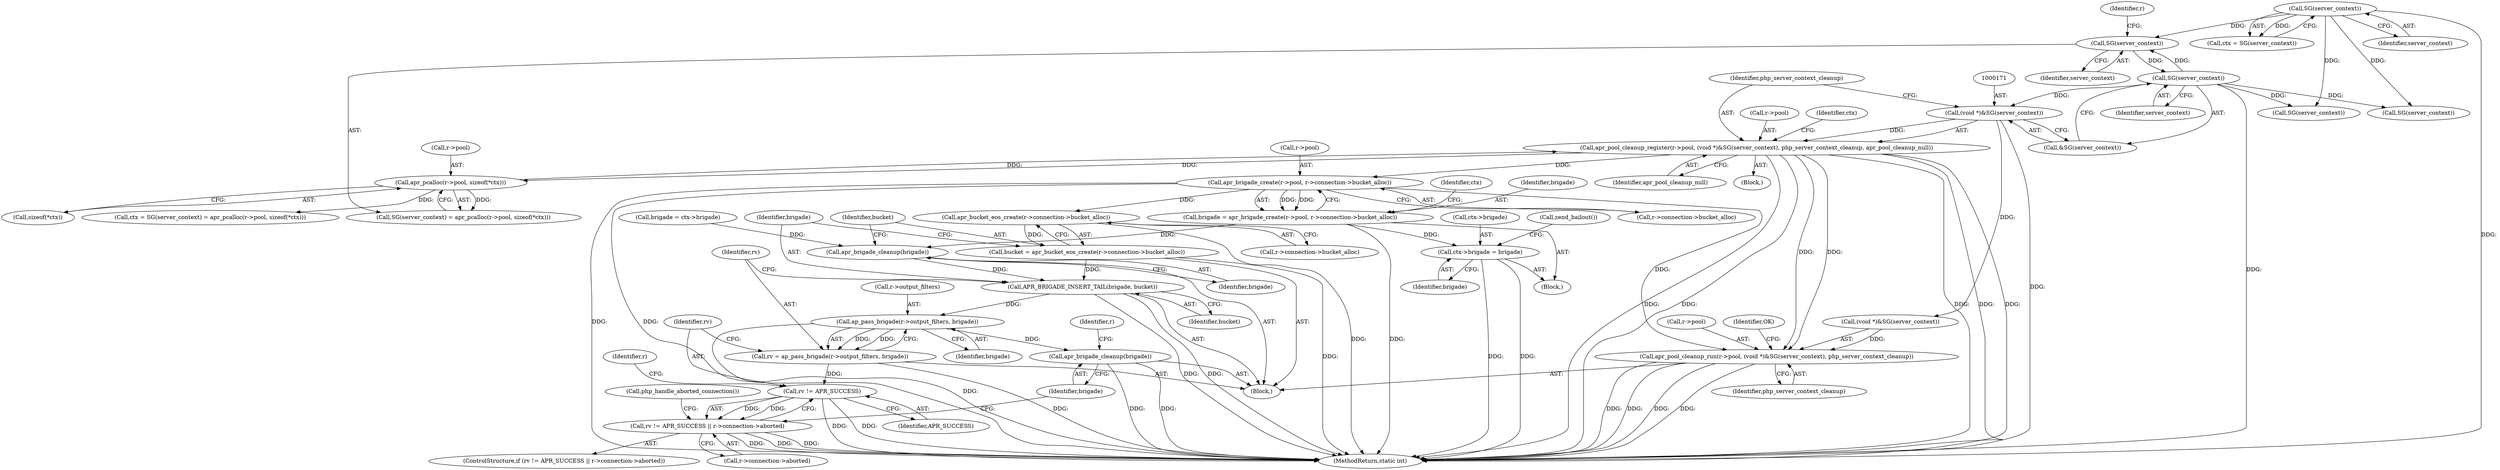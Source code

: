 digraph "0_php-src_23b057742e3cf199612fa8050ae86cae675e214e@API" {
"1000322" [label="(Call,apr_brigade_create(r->pool, r->connection->bucket_alloc))"];
"1000166" [label="(Call,apr_pool_cleanup_register(r->pool, (void *)&SG(server_context), php_server_context_cleanup, apr_pool_cleanup_null))"];
"1000159" [label="(Call,apr_pcalloc(r->pool, sizeof(*ctx)))"];
"1000170" [label="(Call,(void *)&SG(server_context))"];
"1000173" [label="(Call,SG(server_context))"];
"1000157" [label="(Call,SG(server_context))"];
"1000133" [label="(Call,SG(server_context))"];
"1000320" [label="(Call,brigade = apr_brigade_create(r->pool, r->connection->bucket_alloc))"];
"1000335" [label="(Call,ctx->brigade = brigade)"];
"1000488" [label="(Call,apr_brigade_cleanup(brigade))"];
"1000498" [label="(Call,APR_BRIGADE_INSERT_TAIL(brigade, bucket))"];
"1000503" [label="(Call,ap_pass_brigade(r->output_filters, brigade))"];
"1000501" [label="(Call,rv = ap_pass_brigade(r->output_filters, brigade))"];
"1000510" [label="(Call,rv != APR_SUCCESS)"];
"1000509" [label="(Call,rv != APR_SUCCESS || r->connection->aborted)"];
"1000522" [label="(Call,apr_brigade_cleanup(brigade))"];
"1000492" [label="(Call,apr_bucket_eos_create(r->connection->bucket_alloc))"];
"1000490" [label="(Call,bucket = apr_bucket_eos_create(r->connection->bucket_alloc))"];
"1000524" [label="(Call,apr_pool_cleanup_run(r->pool, (void *)&SG(server_context), php_server_context_cleanup))"];
"1000531" [label="(Call,SG(server_context))"];
"1000336" [label="(Call,ctx->brigade)"];
"1000175" [label="(Identifier,php_server_context_cleanup)"];
"1000157" [label="(Call,SG(server_context))"];
"1000320" [label="(Call,brigade = apr_brigade_create(r->pool, r->connection->bucket_alloc))"];
"1000154" [label="(Call,ctx = SG(server_context) = apr_pcalloc(r->pool, sizeof(*ctx)))"];
"1000321" [label="(Identifier,brigade)"];
"1000500" [label="(Identifier,bucket)"];
"1000526" [label="(Identifier,r)"];
"1000510" [label="(Call,rv != APR_SUCCESS)"];
"1000323" [label="(Call,r->pool)"];
"1000156" [label="(Call,SG(server_context) = apr_pcalloc(r->pool, sizeof(*ctx)))"];
"1000504" [label="(Call,r->output_filters)"];
"1000528" [label="(Call,(void *)&SG(server_context))"];
"1000163" [label="(Call,sizeof(*ctx))"];
"1000173" [label="(Call,SG(server_context))"];
"1000319" [label="(Block,)"];
"1000170" [label="(Call,(void *)&SG(server_context))"];
"1000161" [label="(Identifier,r)"];
"1000332" [label="(Identifier,ctx)"];
"1000176" [label="(Identifier,apr_pool_cleanup_null)"];
"1000508" [label="(ControlStructure,if (rv != APR_SUCCESS || r->connection->aborted))"];
"1000491" [label="(Identifier,bucket)"];
"1000520" [label="(Call,php_handle_aborted_connection())"];
"1000160" [label="(Call,r->pool)"];
"1000174" [label="(Identifier,server_context)"];
"1000512" [label="(Identifier,APR_SUCCESS)"];
"1000493" [label="(Call,r->connection->bucket_alloc)"];
"1000525" [label="(Call,r->pool)"];
"1000131" [label="(Call,ctx = SG(server_context))"];
"1000522" [label="(Call,apr_brigade_cleanup(brigade))"];
"1000511" [label="(Identifier,rv)"];
"1000133" [label="(Call,SG(server_context))"];
"1000513" [label="(Call,r->connection->aborted)"];
"1000134" [label="(Identifier,server_context)"];
"1000498" [label="(Call,APR_BRIGADE_INSERT_TAIL(brigade, bucket))"];
"1000339" [label="(Identifier,brigade)"];
"1000492" [label="(Call,apr_bucket_eos_create(r->connection->bucket_alloc))"];
"1000523" [label="(Identifier,brigade)"];
"1000542" [label="(Identifier,OK)"];
"1000326" [label="(Call,r->connection->bucket_alloc)"];
"1000152" [label="(Block,)"];
"1000489" [label="(Identifier,brigade)"];
"1000333" [label="(Call,SG(server_context))"];
"1000341" [label="(Call,zend_bailout())"];
"1000158" [label="(Identifier,server_context)"];
"1000524" [label="(Call,apr_pool_cleanup_run(r->pool, (void *)&SG(server_context), php_server_context_cleanup))"];
"1000167" [label="(Call,r->pool)"];
"1000509" [label="(Call,rv != APR_SUCCESS || r->connection->aborted)"];
"1000482" [label="(Block,)"];
"1000322" [label="(Call,apr_brigade_create(r->pool, r->connection->bucket_alloc))"];
"1000488" [label="(Call,apr_brigade_cleanup(brigade))"];
"1000410" [label="(Call,brigade = ctx->brigade)"];
"1000543" [label="(MethodReturn,static int)"];
"1000166" [label="(Call,apr_pool_cleanup_register(r->pool, (void *)&SG(server_context), php_server_context_cleanup, apr_pool_cleanup_null))"];
"1000159" [label="(Call,apr_pcalloc(r->pool, sizeof(*ctx)))"];
"1000501" [label="(Call,rv = ap_pass_brigade(r->output_filters, brigade))"];
"1000499" [label="(Identifier,brigade)"];
"1000335" [label="(Call,ctx->brigade = brigade)"];
"1000507" [label="(Identifier,brigade)"];
"1000490" [label="(Call,bucket = apr_bucket_eos_create(r->connection->bucket_alloc))"];
"1000502" [label="(Identifier,rv)"];
"1000503" [label="(Call,ap_pass_brigade(r->output_filters, brigade))"];
"1000179" [label="(Identifier,ctx)"];
"1000515" [label="(Identifier,r)"];
"1000533" [label="(Identifier,php_server_context_cleanup)"];
"1000172" [label="(Call,&SG(server_context))"];
"1000322" -> "1000320"  [label="AST: "];
"1000322" -> "1000326"  [label="CFG: "];
"1000323" -> "1000322"  [label="AST: "];
"1000326" -> "1000322"  [label="AST: "];
"1000320" -> "1000322"  [label="CFG: "];
"1000322" -> "1000543"  [label="DDG: "];
"1000322" -> "1000543"  [label="DDG: "];
"1000322" -> "1000320"  [label="DDG: "];
"1000322" -> "1000320"  [label="DDG: "];
"1000166" -> "1000322"  [label="DDG: "];
"1000322" -> "1000492"  [label="DDG: "];
"1000322" -> "1000524"  [label="DDG: "];
"1000166" -> "1000152"  [label="AST: "];
"1000166" -> "1000176"  [label="CFG: "];
"1000167" -> "1000166"  [label="AST: "];
"1000170" -> "1000166"  [label="AST: "];
"1000175" -> "1000166"  [label="AST: "];
"1000176" -> "1000166"  [label="AST: "];
"1000179" -> "1000166"  [label="CFG: "];
"1000166" -> "1000543"  [label="DDG: "];
"1000166" -> "1000543"  [label="DDG: "];
"1000166" -> "1000543"  [label="DDG: "];
"1000166" -> "1000543"  [label="DDG: "];
"1000166" -> "1000543"  [label="DDG: "];
"1000166" -> "1000159"  [label="DDG: "];
"1000159" -> "1000166"  [label="DDG: "];
"1000170" -> "1000166"  [label="DDG: "];
"1000166" -> "1000524"  [label="DDG: "];
"1000166" -> "1000524"  [label="DDG: "];
"1000159" -> "1000156"  [label="AST: "];
"1000159" -> "1000163"  [label="CFG: "];
"1000160" -> "1000159"  [label="AST: "];
"1000163" -> "1000159"  [label="AST: "];
"1000156" -> "1000159"  [label="CFG: "];
"1000159" -> "1000154"  [label="DDG: "];
"1000159" -> "1000156"  [label="DDG: "];
"1000170" -> "1000172"  [label="CFG: "];
"1000171" -> "1000170"  [label="AST: "];
"1000172" -> "1000170"  [label="AST: "];
"1000175" -> "1000170"  [label="CFG: "];
"1000170" -> "1000543"  [label="DDG: "];
"1000173" -> "1000170"  [label="DDG: "];
"1000170" -> "1000528"  [label="DDG: "];
"1000173" -> "1000172"  [label="AST: "];
"1000173" -> "1000174"  [label="CFG: "];
"1000174" -> "1000173"  [label="AST: "];
"1000172" -> "1000173"  [label="CFG: "];
"1000173" -> "1000543"  [label="DDG: "];
"1000173" -> "1000157"  [label="DDG: "];
"1000157" -> "1000173"  [label="DDG: "];
"1000173" -> "1000333"  [label="DDG: "];
"1000173" -> "1000531"  [label="DDG: "];
"1000157" -> "1000156"  [label="AST: "];
"1000157" -> "1000158"  [label="CFG: "];
"1000158" -> "1000157"  [label="AST: "];
"1000161" -> "1000157"  [label="CFG: "];
"1000133" -> "1000157"  [label="DDG: "];
"1000133" -> "1000131"  [label="AST: "];
"1000133" -> "1000134"  [label="CFG: "];
"1000134" -> "1000133"  [label="AST: "];
"1000131" -> "1000133"  [label="CFG: "];
"1000133" -> "1000543"  [label="DDG: "];
"1000133" -> "1000131"  [label="DDG: "];
"1000133" -> "1000333"  [label="DDG: "];
"1000133" -> "1000531"  [label="DDG: "];
"1000320" -> "1000319"  [label="AST: "];
"1000321" -> "1000320"  [label="AST: "];
"1000332" -> "1000320"  [label="CFG: "];
"1000320" -> "1000543"  [label="DDG: "];
"1000320" -> "1000335"  [label="DDG: "];
"1000320" -> "1000488"  [label="DDG: "];
"1000335" -> "1000319"  [label="AST: "];
"1000335" -> "1000339"  [label="CFG: "];
"1000336" -> "1000335"  [label="AST: "];
"1000339" -> "1000335"  [label="AST: "];
"1000341" -> "1000335"  [label="CFG: "];
"1000335" -> "1000543"  [label="DDG: "];
"1000335" -> "1000543"  [label="DDG: "];
"1000488" -> "1000482"  [label="AST: "];
"1000488" -> "1000489"  [label="CFG: "];
"1000489" -> "1000488"  [label="AST: "];
"1000491" -> "1000488"  [label="CFG: "];
"1000410" -> "1000488"  [label="DDG: "];
"1000488" -> "1000498"  [label="DDG: "];
"1000498" -> "1000482"  [label="AST: "];
"1000498" -> "1000500"  [label="CFG: "];
"1000499" -> "1000498"  [label="AST: "];
"1000500" -> "1000498"  [label="AST: "];
"1000502" -> "1000498"  [label="CFG: "];
"1000498" -> "1000543"  [label="DDG: "];
"1000498" -> "1000543"  [label="DDG: "];
"1000490" -> "1000498"  [label="DDG: "];
"1000498" -> "1000503"  [label="DDG: "];
"1000503" -> "1000501"  [label="AST: "];
"1000503" -> "1000507"  [label="CFG: "];
"1000504" -> "1000503"  [label="AST: "];
"1000507" -> "1000503"  [label="AST: "];
"1000501" -> "1000503"  [label="CFG: "];
"1000503" -> "1000543"  [label="DDG: "];
"1000503" -> "1000501"  [label="DDG: "];
"1000503" -> "1000501"  [label="DDG: "];
"1000503" -> "1000522"  [label="DDG: "];
"1000501" -> "1000482"  [label="AST: "];
"1000502" -> "1000501"  [label="AST: "];
"1000511" -> "1000501"  [label="CFG: "];
"1000501" -> "1000543"  [label="DDG: "];
"1000501" -> "1000510"  [label="DDG: "];
"1000510" -> "1000509"  [label="AST: "];
"1000510" -> "1000512"  [label="CFG: "];
"1000511" -> "1000510"  [label="AST: "];
"1000512" -> "1000510"  [label="AST: "];
"1000515" -> "1000510"  [label="CFG: "];
"1000509" -> "1000510"  [label="CFG: "];
"1000510" -> "1000543"  [label="DDG: "];
"1000510" -> "1000543"  [label="DDG: "];
"1000510" -> "1000509"  [label="DDG: "];
"1000510" -> "1000509"  [label="DDG: "];
"1000509" -> "1000508"  [label="AST: "];
"1000509" -> "1000513"  [label="CFG: "];
"1000513" -> "1000509"  [label="AST: "];
"1000520" -> "1000509"  [label="CFG: "];
"1000523" -> "1000509"  [label="CFG: "];
"1000509" -> "1000543"  [label="DDG: "];
"1000509" -> "1000543"  [label="DDG: "];
"1000509" -> "1000543"  [label="DDG: "];
"1000522" -> "1000482"  [label="AST: "];
"1000522" -> "1000523"  [label="CFG: "];
"1000523" -> "1000522"  [label="AST: "];
"1000526" -> "1000522"  [label="CFG: "];
"1000522" -> "1000543"  [label="DDG: "];
"1000522" -> "1000543"  [label="DDG: "];
"1000492" -> "1000490"  [label="AST: "];
"1000492" -> "1000493"  [label="CFG: "];
"1000493" -> "1000492"  [label="AST: "];
"1000490" -> "1000492"  [label="CFG: "];
"1000492" -> "1000543"  [label="DDG: "];
"1000492" -> "1000490"  [label="DDG: "];
"1000490" -> "1000482"  [label="AST: "];
"1000491" -> "1000490"  [label="AST: "];
"1000499" -> "1000490"  [label="CFG: "];
"1000490" -> "1000543"  [label="DDG: "];
"1000524" -> "1000482"  [label="AST: "];
"1000524" -> "1000533"  [label="CFG: "];
"1000525" -> "1000524"  [label="AST: "];
"1000528" -> "1000524"  [label="AST: "];
"1000533" -> "1000524"  [label="AST: "];
"1000542" -> "1000524"  [label="CFG: "];
"1000524" -> "1000543"  [label="DDG: "];
"1000524" -> "1000543"  [label="DDG: "];
"1000524" -> "1000543"  [label="DDG: "];
"1000524" -> "1000543"  [label="DDG: "];
"1000528" -> "1000524"  [label="DDG: "];
}

